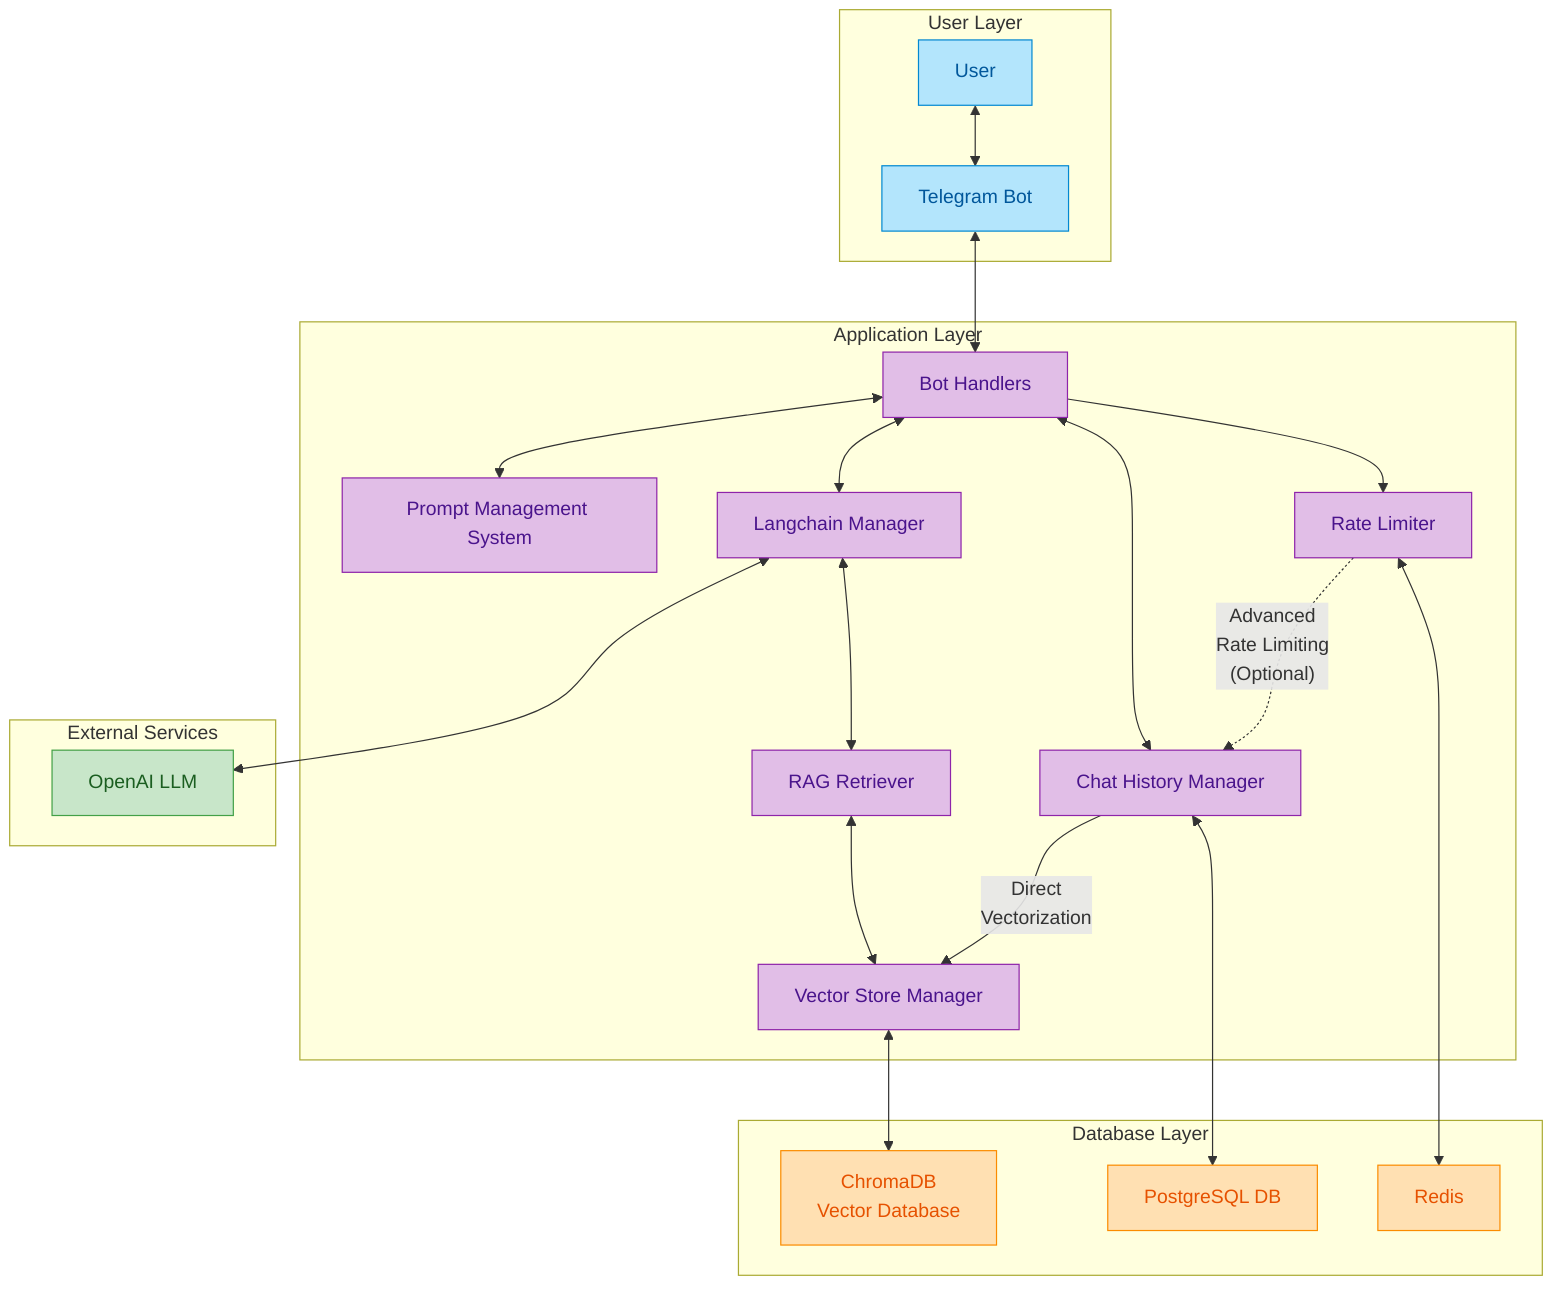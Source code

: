 graph TB
    subgraph "User Layer"
        User["User"]
        TelegramBot["Telegram Bot"]
    end

    subgraph "Application Layer"
        Handlers["Bot Handlers"]
        RateLimiter["Rate Limiter"]
        ChatHistory["Chat History Manager"]
        Langchain["Langchain Manager"]
        RAG["RAG Retriever"]
        VectorStore["Vector Store Manager"]
        PromptMgmt["Prompt Management System"]
    end

    subgraph "External Services"
        LLM["OpenAI LLM"]
    end

    subgraph "Database Layer"
        SQLDb["PostgreSQL DB"]
        ChromaDB["ChromaDB\nVector Database"]
        Redis["Redis"]
    end

    %% Core Connections
    User <--> TelegramBot
    TelegramBot <--> Handlers
    Handlers --> RateLimiter
    Handlers <--> ChatHistory
    Handlers <--> Langchain
    Langchain <--> RAG
    RAG <--> VectorStore
    Langchain <--> LLM
    Handlers <--> PromptMgmt
    
    %% Database Connections
    ChatHistory <--> SQLDb
    VectorStore <--> ChromaDB
    RateLimiter <--> Redis
    
    %% Enhanced Connections
    ChatHistory -->|"Direct\nVectorization"| VectorStore
    RateLimiter -.->|"Advanced\nRate Limiting\n(Optional)"| ChatHistory

    %% Style Definitions
    classDef userLayer fill:#B3E5FC,stroke:#0288D1,color:#01579B
    classDef appLayer fill:#E1BEE7,stroke:#8E24AA,color:#4A148C
    classDef dbLayer fill:#FFE0B2,stroke:#FB8C00,color:#E65100
    classDef externalLayer fill:#C8E6C9,stroke:#43A047,color:#1B5E20
    classDef enhancedFlow fill:#FF5733,stroke:#FF5733,color:#000

    class User,TelegramBot userLayer
    class Handlers,RateLimiter,ChatHistory,Langchain,RAG,VectorStore,PromptMgmt appLayer
    class SQLDb,ChromaDB,Redis dbLayer
    class LLM externalLayer